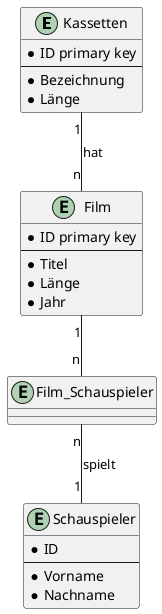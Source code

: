 @startuml name Videodatenbank_Relation 
entity Kassetten {
    * ID primary key 
    --
    * Bezeichnung 
    * Länge 
}
entity Film {
 * ID primary key 
 --
 * Titel 
 * Länge
 * Jahr 
}
entity Schauspieler {
 * ID
 --
 * Vorname
 * Nachname
}
entity Film_Schauspieler {

}
'' Relations
Kassetten "1" -- "n" Film: hat
Film "1" -- "n" Film_Schauspieler 
Film_Schauspieler "n" -- "1" Schauspieler: spielt

@enduml